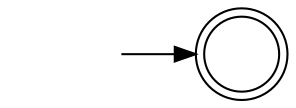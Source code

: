 digraph Automaton {
  rankdir = LR;
  0 [shape=doublecircle,label=""];
  initial [shape=plaintext,label=""];
  initial -> 0
}
